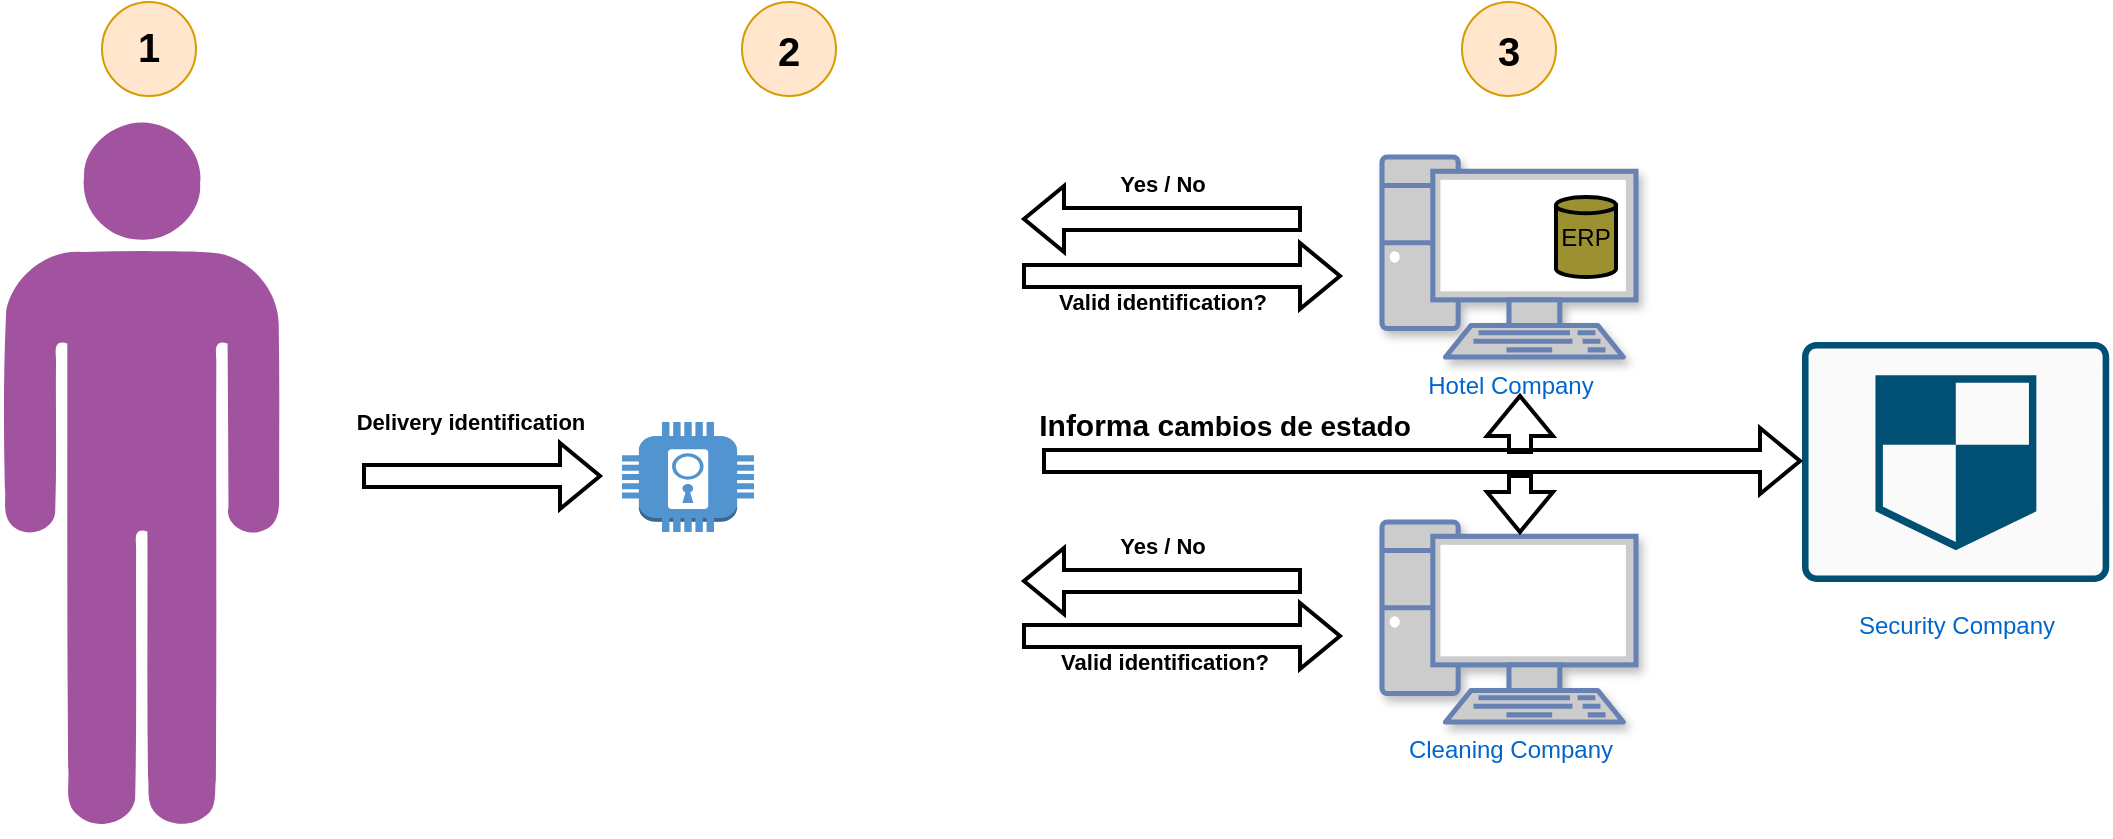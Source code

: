 <mxfile>
    <diagram id="a5WA9wOWmJLzUxva-qxt" name="use-case-basic.png">
        <mxGraphModel dx="551" dy="247" grid="1" gridSize="10" guides="1" tooltips="1" connect="1" arrows="1" fold="1" page="1" pageScale="1" pageWidth="827" pageHeight="1169" math="0" shadow="0">
            <root>
                <mxCell id="0"/>
                <mxCell id="1" parent="0"/>
                <mxCell id="3iCqusJ1jWp0ffCeWWAb-13" value="" style="group;shadow=0;glass=0;rounded=0;" parent="1" vertex="1" connectable="0">
                    <mxGeometry x="350" y="177.5" width="340" height="340" as="geometry"/>
                </mxCell>
                <mxCell id="3iCqusJ1jWp0ffCeWWAb-23" value="" style="shape=flexArrow;endArrow=classic;html=1;rounded=0;strokeWidth=2;" parent="3iCqusJ1jWp0ffCeWWAb-13" edge="1">
                    <mxGeometry width="50" height="50" relative="1" as="geometry">
                        <mxPoint x="280" y="59.5" as="sourcePoint"/>
                        <mxPoint x="440" y="59.5" as="targetPoint"/>
                    </mxGeometry>
                </mxCell>
                <mxCell id="3iCqusJ1jWp0ffCeWWAb-46" value="&lt;b&gt;Valid identification?&lt;/b&gt;" style="edgeLabel;html=1;align=center;verticalAlign=middle;resizable=0;points=[];" parent="3iCqusJ1jWp0ffCeWWAb-23" vertex="1" connectable="0">
                    <mxGeometry x="0.2" relative="1" as="geometry">
                        <mxPoint x="-26" y="13" as="offset"/>
                    </mxGeometry>
                </mxCell>
                <mxCell id="3iCqusJ1jWp0ffCeWWAb-24" value="" style="group" parent="3iCqusJ1jWp0ffCeWWAb-13" vertex="1" connectable="0">
                    <mxGeometry width="340" height="340" as="geometry"/>
                </mxCell>
                <mxCell id="3iCqusJ1jWp0ffCeWWAb-11" value="" style="shape=image;html=1;verticalAlign=top;verticalLabelPosition=bottom;labelBackgroundColor=#ffffff;imageAspect=0;aspect=fixed;image=https://cdn0.iconfinder.com/data/icons/ie_Financial_set/128/10.png;fillColor=#666666;gradientColor=none;imageBackground=none;" parent="3iCqusJ1jWp0ffCeWWAb-24" vertex="1">
                    <mxGeometry width="340" height="340" as="geometry"/>
                </mxCell>
                <mxCell id="3iCqusJ1jWp0ffCeWWAb-12" value="" style="outlineConnect=0;dashed=0;verticalLabelPosition=bottom;verticalAlign=top;align=center;html=1;shape=mxgraph.aws3.door_lock;fillColor=#5294CF;gradientColor=none;" parent="3iCqusJ1jWp0ffCeWWAb-24" vertex="1">
                    <mxGeometry x="80" y="132.5" width="66" height="55" as="geometry"/>
                </mxCell>
                <mxCell id="3iCqusJ1jWp0ffCeWWAb-14" value="" style="group;shadow=0;" parent="1" vertex="1" connectable="0">
                    <mxGeometry x="120" y="160" width="170" height="355" as="geometry"/>
                </mxCell>
                <mxCell id="3iCqusJ1jWp0ffCeWWAb-10" value="" style="verticalLabelPosition=bottom;sketch=0;html=1;fillColor=#A153A0;verticalAlign=top;align=center;pointerEvents=1;shape=mxgraph.cisco_safe.design.actor_2;" parent="3iCqusJ1jWp0ffCeWWAb-14" vertex="1">
                    <mxGeometry width="139" height="355" as="geometry"/>
                </mxCell>
                <mxCell id="3iCqusJ1jWp0ffCeWWAb-7" value="" style="shape=image;html=1;verticalAlign=top;verticalLabelPosition=bottom;labelBackgroundColor=#ffffff;imageAspect=0;aspect=fixed;image=https://cdn1.iconfinder.com/data/icons/smartphone-signal-5g-trading/64/Smartphone_NFC-128.png;fillColor=#666666;gradientColor=none;" parent="3iCqusJ1jWp0ffCeWWAb-14" vertex="1">
                    <mxGeometry x="110" y="165" width="60" height="60" as="geometry"/>
                </mxCell>
                <mxCell id="3iCqusJ1jWp0ffCeWWAb-16" value="" style="shape=flexArrow;endArrow=classic;html=1;rounded=0;strokeWidth=2;" parent="1" edge="1">
                    <mxGeometry width="50" height="50" relative="1" as="geometry">
                        <mxPoint x="300" y="337" as="sourcePoint"/>
                        <mxPoint x="420" y="337" as="targetPoint"/>
                    </mxGeometry>
                </mxCell>
                <mxCell id="3iCqusJ1jWp0ffCeWWAb-51" value="&lt;b&gt;Delivery identification&lt;/b&gt;" style="edgeLabel;html=1;align=center;verticalAlign=middle;resizable=0;points=[];" parent="3iCqusJ1jWp0ffCeWWAb-16" vertex="1" connectable="0">
                    <mxGeometry x="-0.267" y="2" relative="1" as="geometry">
                        <mxPoint x="10" y="-25" as="offset"/>
                    </mxGeometry>
                </mxCell>
                <mxCell id="3iCqusJ1jWp0ffCeWWAb-25" value="Hotel Company" style="fontColor=#0066CC;verticalAlign=top;verticalLabelPosition=bottom;labelPosition=center;align=center;html=1;outlineConnect=0;fillColor=#CCCCCC;strokeColor=#6881B3;gradientColor=none;gradientDirection=north;strokeWidth=2;shape=mxgraph.networks.pc;shadow=1;" parent="1" vertex="1">
                    <mxGeometry x="810" y="177.5" width="127" height="100" as="geometry"/>
                </mxCell>
                <mxCell id="3iCqusJ1jWp0ffCeWWAb-30" value="Cleaning Company" style="fontColor=#0066CC;verticalAlign=top;verticalLabelPosition=bottom;labelPosition=center;align=center;html=1;outlineConnect=0;fillColor=#CCCCCC;strokeColor=#6881B3;gradientColor=none;gradientDirection=north;strokeWidth=2;shape=mxgraph.networks.pc;shadow=1;" parent="1" vertex="1">
                    <mxGeometry x="810" y="360" width="127" height="100" as="geometry"/>
                </mxCell>
                <mxCell id="3iCqusJ1jWp0ffCeWWAb-34" value="ERP" style="strokeWidth=2;html=1;shape=mxgraph.lean_mapping.mrp_erp;whiteSpace=wrap;fillColor=#9C9130;gradientColor=none;" parent="1" vertex="1">
                    <mxGeometry x="897" y="197.5" width="30" height="40" as="geometry"/>
                </mxCell>
                <mxCell id="3iCqusJ1jWp0ffCeWWAb-39" value="" style="shape=flexArrow;endArrow=classic;html=1;rounded=0;strokeWidth=2;" parent="1" edge="1">
                    <mxGeometry width="50" height="50" relative="1" as="geometry">
                        <mxPoint x="770" y="208.5" as="sourcePoint"/>
                        <mxPoint x="630" y="208.5" as="targetPoint"/>
                    </mxGeometry>
                </mxCell>
                <mxCell id="3iCqusJ1jWp0ffCeWWAb-43" value="&lt;b&gt;Yes / No&lt;br&gt;&lt;/b&gt;" style="edgeLabel;html=1;align=center;verticalAlign=middle;resizable=0;points=[];" parent="3iCqusJ1jWp0ffCeWWAb-39" vertex="1" connectable="0">
                    <mxGeometry x="-0.186" y="-1" relative="1" as="geometry">
                        <mxPoint x="-13" y="-17" as="offset"/>
                    </mxGeometry>
                </mxCell>
                <mxCell id="3iCqusJ1jWp0ffCeWWAb-44" value="" style="shape=flexArrow;endArrow=classic;html=1;rounded=0;strokeWidth=2;" parent="1" edge="1">
                    <mxGeometry width="50" height="50" relative="1" as="geometry">
                        <mxPoint x="770" y="389.5" as="sourcePoint"/>
                        <mxPoint x="630" y="389.5" as="targetPoint"/>
                    </mxGeometry>
                </mxCell>
                <mxCell id="3iCqusJ1jWp0ffCeWWAb-45" value="&lt;b&gt;Yes&amp;nbsp;/ No&lt;br&gt;&lt;/b&gt;" style="edgeLabel;html=1;align=center;verticalAlign=middle;resizable=0;points=[];" parent="3iCqusJ1jWp0ffCeWWAb-44" vertex="1" connectable="0">
                    <mxGeometry x="-0.186" y="-1" relative="1" as="geometry">
                        <mxPoint x="-13" y="-17" as="offset"/>
                    </mxGeometry>
                </mxCell>
                <mxCell id="3iCqusJ1jWp0ffCeWWAb-47" value="" style="shape=flexArrow;endArrow=classic;html=1;rounded=0;strokeWidth=2;" parent="1" edge="1">
                    <mxGeometry width="50" height="50" relative="1" as="geometry">
                        <mxPoint x="630" y="417" as="sourcePoint"/>
                        <mxPoint x="790" y="417" as="targetPoint"/>
                    </mxGeometry>
                </mxCell>
                <mxCell id="3iCqusJ1jWp0ffCeWWAb-48" value="&lt;b&gt;Valid identification?&lt;/b&gt;" style="edgeLabel;html=1;align=center;verticalAlign=middle;resizable=0;points=[];" parent="3iCqusJ1jWp0ffCeWWAb-47" vertex="1" connectable="0">
                    <mxGeometry x="0.2" relative="1" as="geometry">
                        <mxPoint x="-25" y="13" as="offset"/>
                    </mxGeometry>
                </mxCell>
                <mxCell id="XQt1d33xoLSYvb4s_PiA-5" value="&lt;p style=&quot;line-height: 120%;&quot;&gt;&lt;b style=&quot;font-size: 20px;&quot;&gt;1&lt;/b&gt;&lt;/p&gt;" style="ellipse;whiteSpace=wrap;html=1;aspect=fixed;rounded=0;shadow=0;glass=0;sketch=0;fillColor=#ffe6cc;strokeColor=#d79b00;" parent="1" vertex="1">
                    <mxGeometry x="170" y="100" width="47" height="47" as="geometry"/>
                </mxCell>
                <mxCell id="XQt1d33xoLSYvb4s_PiA-6" value="&lt;font style=&quot;font-size: 20px;&quot;&gt;&lt;b&gt;2&lt;/b&gt;&lt;/font&gt;" style="ellipse;whiteSpace=wrap;html=1;aspect=fixed;rounded=0;shadow=0;glass=0;sketch=0;fillColor=#ffe6cc;strokeColor=#d79b00;" parent="1" vertex="1">
                    <mxGeometry x="490" y="100" width="47" height="47" as="geometry"/>
                </mxCell>
                <mxCell id="XQt1d33xoLSYvb4s_PiA-7" value="&lt;font size=&quot;1&quot;&gt;&lt;b style=&quot;font-size: 20px;&quot;&gt;3&lt;/b&gt;&lt;/font&gt;" style="ellipse;whiteSpace=wrap;html=1;aspect=fixed;rounded=0;shadow=0;glass=0;sketch=0;fillColor=#ffe6cc;strokeColor=#d79b00;" parent="1" vertex="1">
                    <mxGeometry x="850" y="100" width="47" height="47" as="geometry"/>
                </mxCell>
                <mxCell id="XQt1d33xoLSYvb4s_PiA-10" value="&lt;font color=&quot;#0066cc&quot;&gt;&lt;span style=&quot;font-size: 12px&quot;&gt;Security Company&lt;/span&gt;&lt;/font&gt;" style="sketch=0;points=[[0.015,0.015,0],[0.985,0.015,0],[0.985,0.985,0],[0.015,0.985,0],[0.25,0,0],[0.5,0,0],[0.75,0,0],[1,0.25,0],[1,0.5,0],[1,0.75,0],[0.75,1,0],[0.5,1,0],[0.25,1,0],[0,0.75,0],[0,0.5,0],[0,0.25,0]];verticalLabelPosition=bottom;html=1;verticalAlign=top;aspect=fixed;align=center;pointerEvents=1;shape=mxgraph.cisco19.rect;prIcon=shield;fillColor=#FAFAFA;strokeColor=#005073;rounded=0;shadow=0;glass=0;fontSize=20;" parent="1" vertex="1">
                    <mxGeometry x="1020" y="270" width="153.6" height="120" as="geometry"/>
                </mxCell>
                <mxCell id="XQt1d33xoLSYvb4s_PiA-13" value="" style="shape=flexArrow;endArrow=classic;html=1;rounded=0;strokeWidth=2;fontSize=20;" parent="1" edge="1">
                    <mxGeometry width="50" height="50" relative="1" as="geometry">
                        <mxPoint x="640" y="329.5" as="sourcePoint"/>
                        <mxPoint x="1020" y="329.5" as="targetPoint"/>
                    </mxGeometry>
                </mxCell>
                <mxCell id="XQt1d33xoLSYvb4s_PiA-19" value="&lt;font size=&quot;1&quot;&gt;&lt;b style=&quot;font-size: 15px;&quot;&gt;Informa c&lt;/b&gt;&lt;/font&gt;&lt;font style=&quot;font-size: 14px;&quot;&gt;&lt;b&gt;&lt;font style=&quot;font-size: 14px;&quot;&gt;ambios de estado&lt;br&gt;&lt;/font&gt;&lt;/b&gt;&lt;/font&gt;" style="edgeLabel;html=1;align=center;verticalAlign=middle;resizable=0;points=[];fontSize=20;" parent="XQt1d33xoLSYvb4s_PiA-13" vertex="1" connectable="0">
                    <mxGeometry x="-0.721" y="3" relative="1" as="geometry">
                        <mxPoint x="38" y="-18" as="offset"/>
                    </mxGeometry>
                </mxCell>
                <mxCell id="XQt1d33xoLSYvb4s_PiA-14" value="" style="shape=flexArrow;endArrow=classic;html=1;rounded=0;strokeWidth=2;fontSize=20;" parent="1" edge="1">
                    <mxGeometry width="50" height="50" relative="1" as="geometry">
                        <mxPoint x="879" y="326" as="sourcePoint"/>
                        <mxPoint x="879" y="296" as="targetPoint"/>
                    </mxGeometry>
                </mxCell>
                <mxCell id="XQt1d33xoLSYvb4s_PiA-17" value="" style="shape=flexArrow;endArrow=classic;html=1;rounded=0;strokeWidth=2;fontSize=20;" parent="1" edge="1">
                    <mxGeometry width="50" height="50" relative="1" as="geometry">
                        <mxPoint x="879" y="336" as="sourcePoint"/>
                        <mxPoint x="879" y="366" as="targetPoint"/>
                    </mxGeometry>
                </mxCell>
            </root>
        </mxGraphModel>
    </diagram>
</mxfile>